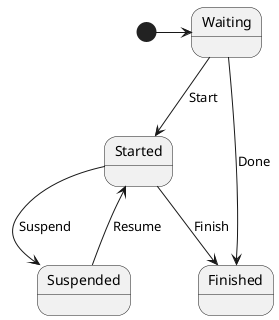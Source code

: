@startuml
[*] -> Waiting
Waiting --> Started: Start
Waiting --> Finished : Done
Started --> Finished : Finish
Started --> Suspended : Suspend
Suspended --> Started : Resume
@enduml
